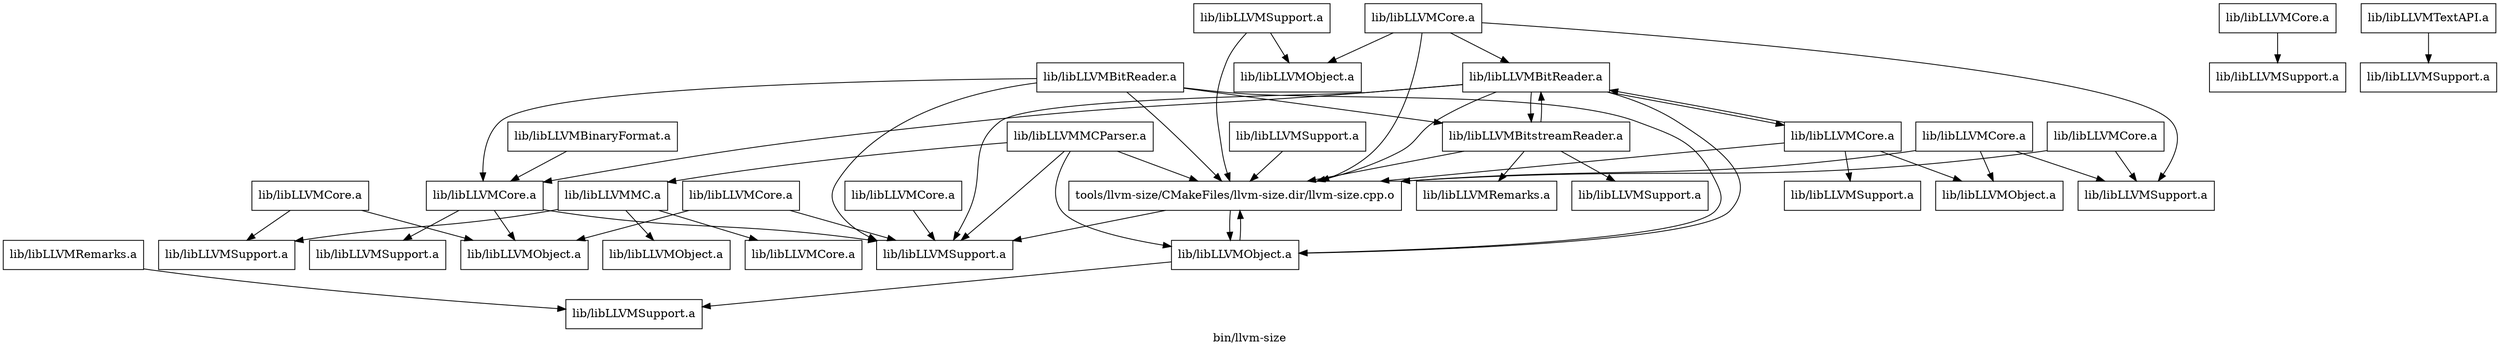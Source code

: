 digraph "bin/llvm-size" {
	label="bin/llvm-size";

	Node0x55bf2089a648 [shape=record,shape=record,label="{tools/llvm-size/CMakeFiles/llvm-size.dir/llvm-size.cpp.o}"];
	Node0x55bf2089a648 -> Node0x55bf2089c660;
	Node0x55bf2089a648 -> Node0x55bf208a0488;
	Node0x55bf2089c660 [shape=record,shape=record,label="{lib/libLLVMObject.a}"];
	Node0x55bf2089c660 -> Node0x55bf2089a648;
	Node0x55bf2089c660 -> Node0x55bf2089d2f8;
	Node0x55bf208a0488 [shape=record,shape=record,label="{lib/libLLVMSupport.a}"];
	Node0x55bf2089d2f8 [shape=record,shape=record,label="{lib/libLLVMSupport.a}"];
	Node0x55bf2089e268 [shape=record,shape=record,label="{lib/libLLVMBitReader.a}"];
	Node0x55bf2089e268 -> Node0x55bf2089a648;
	Node0x55bf2089e268 -> Node0x55bf2089c660;
	Node0x55bf2089e268 -> Node0x55bf208a0488;
	Node0x55bf2089e268 -> Node0x55bf208a3ea0;
	Node0x55bf2089e268 -> Node0x55bf208988a0;
	Node0x55bf2089e268 -> Node0x55bf2089f0a0;
	Node0x55bf208a3ea0 [shape=record,shape=record,label="{lib/libLLVMCore.a}"];
	Node0x55bf208a3ea0 -> Node0x55bf2089a648;
	Node0x55bf208a3ea0 -> Node0x55bf2089dcb8;
	Node0x55bf208a3ea0 -> Node0x55bf2089fe08;
	Node0x55bf208a3ea0 -> Node0x55bf2089e268;
	Node0x55bf208988a0 [shape=record,shape=record,label="{lib/libLLVMBitstreamReader.a}"];
	Node0x55bf208988a0 -> Node0x55bf2089a648;
	Node0x55bf208988a0 -> Node0x55bf2089c3f0;
	Node0x55bf208988a0 -> Node0x55bf2089e268;
	Node0x55bf208988a0 -> Node0x55bf2089fb98;
	Node0x55bf2089f0a0 [shape=record,shape=record,label="{lib/libLLVMCore.a}"];
	Node0x55bf2089f0a0 -> Node0x55bf2089d360;
	Node0x55bf2089f0a0 -> Node0x55bf208a0488;
	Node0x55bf2089f0a0 -> Node0x55bf2089e6e0;
	Node0x55bf2089ea20 [shape=record,shape=record,label="{lib/libLLVMBitReader.a}"];
	Node0x55bf2089ea20 -> Node0x55bf2089a648;
	Node0x55bf2089ea20 -> Node0x55bf2089c660;
	Node0x55bf2089ea20 -> Node0x55bf208a0488;
	Node0x55bf2089ea20 -> Node0x55bf208988a0;
	Node0x55bf2089ea20 -> Node0x55bf2089f0a0;
	Node0x55bf2089dcb8 [shape=record,shape=record,label="{lib/libLLVMObject.a}"];
	Node0x55bf2089fe08 [shape=record,shape=record,label="{lib/libLLVMSupport.a}"];
	Node0x55bf2089d360 [shape=record,shape=record,label="{lib/libLLVMObject.a}"];
	Node0x55bf2089e6e0 [shape=record,shape=record,label="{lib/libLLVMSupport.a}"];
	Node0x55bf208a1390 [shape=record,shape=record,label="{lib/libLLVMCore.a}"];
	Node0x55bf208a1390 -> Node0x55bf2089ec90;
	Node0x55bf2089ec90 [shape=record,shape=record,label="{lib/libLLVMSupport.a}"];
	Node0x55bf2089f240 [shape=record,shape=record,label="{lib/libLLVMCore.a}"];
	Node0x55bf2089f240 -> Node0x55bf2089d360;
	Node0x55bf2089f240 -> Node0x55bf2089c800;
	Node0x55bf2089c800 [shape=record,shape=record,label="{lib/libLLVMSupport.a}"];
	Node0x55bf208a2e60 [shape=record,shape=record,label="{lib/libLLVMCore.a}"];
	Node0x55bf208a2e60 -> Node0x55bf208a0488;
	Node0x55bf208992c8 [shape=record,shape=record,label="{lib/libLLVMCore.a}"];
	Node0x55bf208992c8 -> Node0x55bf2089a648;
	Node0x55bf208992c8 -> Node0x55bf2089fa60;
	Node0x55bf208992c8 -> Node0x55bf20899948;
	Node0x55bf208992c8 -> Node0x55bf2089e268;
	Node0x55bf2089fa60 [shape=record,shape=record,label="{lib/libLLVMObject.a}"];
	Node0x55bf20899948 [shape=record,shape=record,label="{lib/libLLVMSupport.a}"];
	Node0x55bf2089bf78 [shape=record,shape=record,label="{lib/libLLVMSupport.a}"];
	Node0x55bf2089bf78 -> Node0x55bf2089a648;
	Node0x55bf208983c0 [shape=record,shape=record,label="{lib/libLLVMCore.a}"];
	Node0x55bf208983c0 -> Node0x55bf2089d360;
	Node0x55bf208983c0 -> Node0x55bf208a0488;
	Node0x55bf20899260 [shape=record,shape=record,label="{lib/libLLVMCore.a}"];
	Node0x55bf20899260 -> Node0x55bf2089a648;
	Node0x55bf20899260 -> Node0x55bf2089dcb8;
	Node0x55bf20899260 -> Node0x55bf20899948;
	Node0x55bf2089efd0 [shape=record,shape=record,label="{lib/libLLVMCore.a}"];
	Node0x55bf2089efd0 -> Node0x55bf2089a648;
	Node0x55bf2089efd0 -> Node0x55bf20899948;
	Node0x55bf208a01b0 [shape=record,shape=record,label="{lib/libLLVMRemarks.a}"];
	Node0x55bf208a01b0 -> Node0x55bf2089d2f8;
	Node0x55bf208a3af8 [shape=record,shape=record,label="{lib/libLLVMSupport.a}"];
	Node0x55bf208a3af8 -> Node0x55bf2089a648;
	Node0x55bf208a3af8 -> Node0x55bf2089fa60;
	Node0x55bf2089c3f0 [shape=record,shape=record,label="{lib/libLLVMSupport.a}"];
	Node0x55bf2089fb98 [shape=record,shape=record,label="{lib/libLLVMRemarks.a}"];
	Node0x55bf20898428 [shape=record,shape=record,label="{lib/libLLVMMCParser.a}"];
	Node0x55bf20898428 -> Node0x55bf2089a648;
	Node0x55bf20898428 -> Node0x55bf2089c660;
	Node0x55bf20898428 -> Node0x55bf208a0488;
	Node0x55bf20898428 -> Node0x55bf2089b5b8;
	Node0x55bf2089b5b8 [shape=record,shape=record,label="{lib/libLLVMMC.a}"];
	Node0x55bf2089b5b8 -> Node0x55bf2089dd20;
	Node0x55bf2089b5b8 -> Node0x55bf2089c800;
	Node0x55bf2089b5b8 -> Node0x55bf2089c938;
	Node0x55bf2089dd20 [shape=record,shape=record,label="{lib/libLLVMObject.a}"];
	Node0x55bf2089c938 [shape=record,shape=record,label="{lib/libLLVMCore.a}"];
	Node0x55bf208a0aa0 [shape=record,shape=record,label="{lib/libLLVMTextAPI.a}"];
	Node0x55bf208a0aa0 -> Node0x55bf2089d568;
	Node0x55bf2089d568 [shape=record,shape=record,label="{lib/libLLVMSupport.a}"];
	Node0x55bf20899c88 [shape=record,shape=record,label="{lib/libLLVMBinaryFormat.a}"];
	Node0x55bf20899c88 -> Node0x55bf2089f0a0;
}
